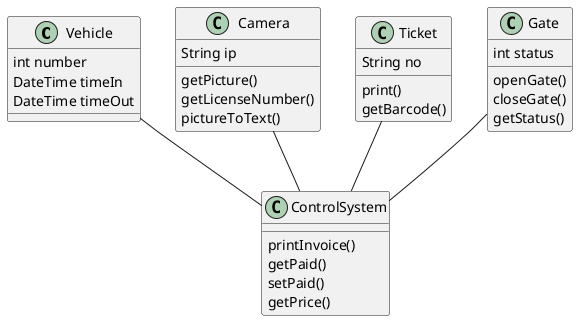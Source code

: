 @startuml
Vehicle : int number
Vehicle : DateTime timeIn
Vehicle : DateTime timeOut

Camera : String ip
Camera : getPicture()
Camera : getLicenseNumber()
Camera : pictureToText()

ControlSystem : printInvoice()
ControlSystem : getPaid()
ControlSystem : setPaid()
ControlSystem : getPrice()

Ticket : String no
Ticket : print()
Ticket : getBarcode()

Gate : int status
Gate : openGate()
Gate : closeGate()
Gate : getStatus()

Camera -- ControlSystem
Gate -- ControlSystem
Ticket -- ControlSystem
Vehicle -- ControlSystem
@enduml